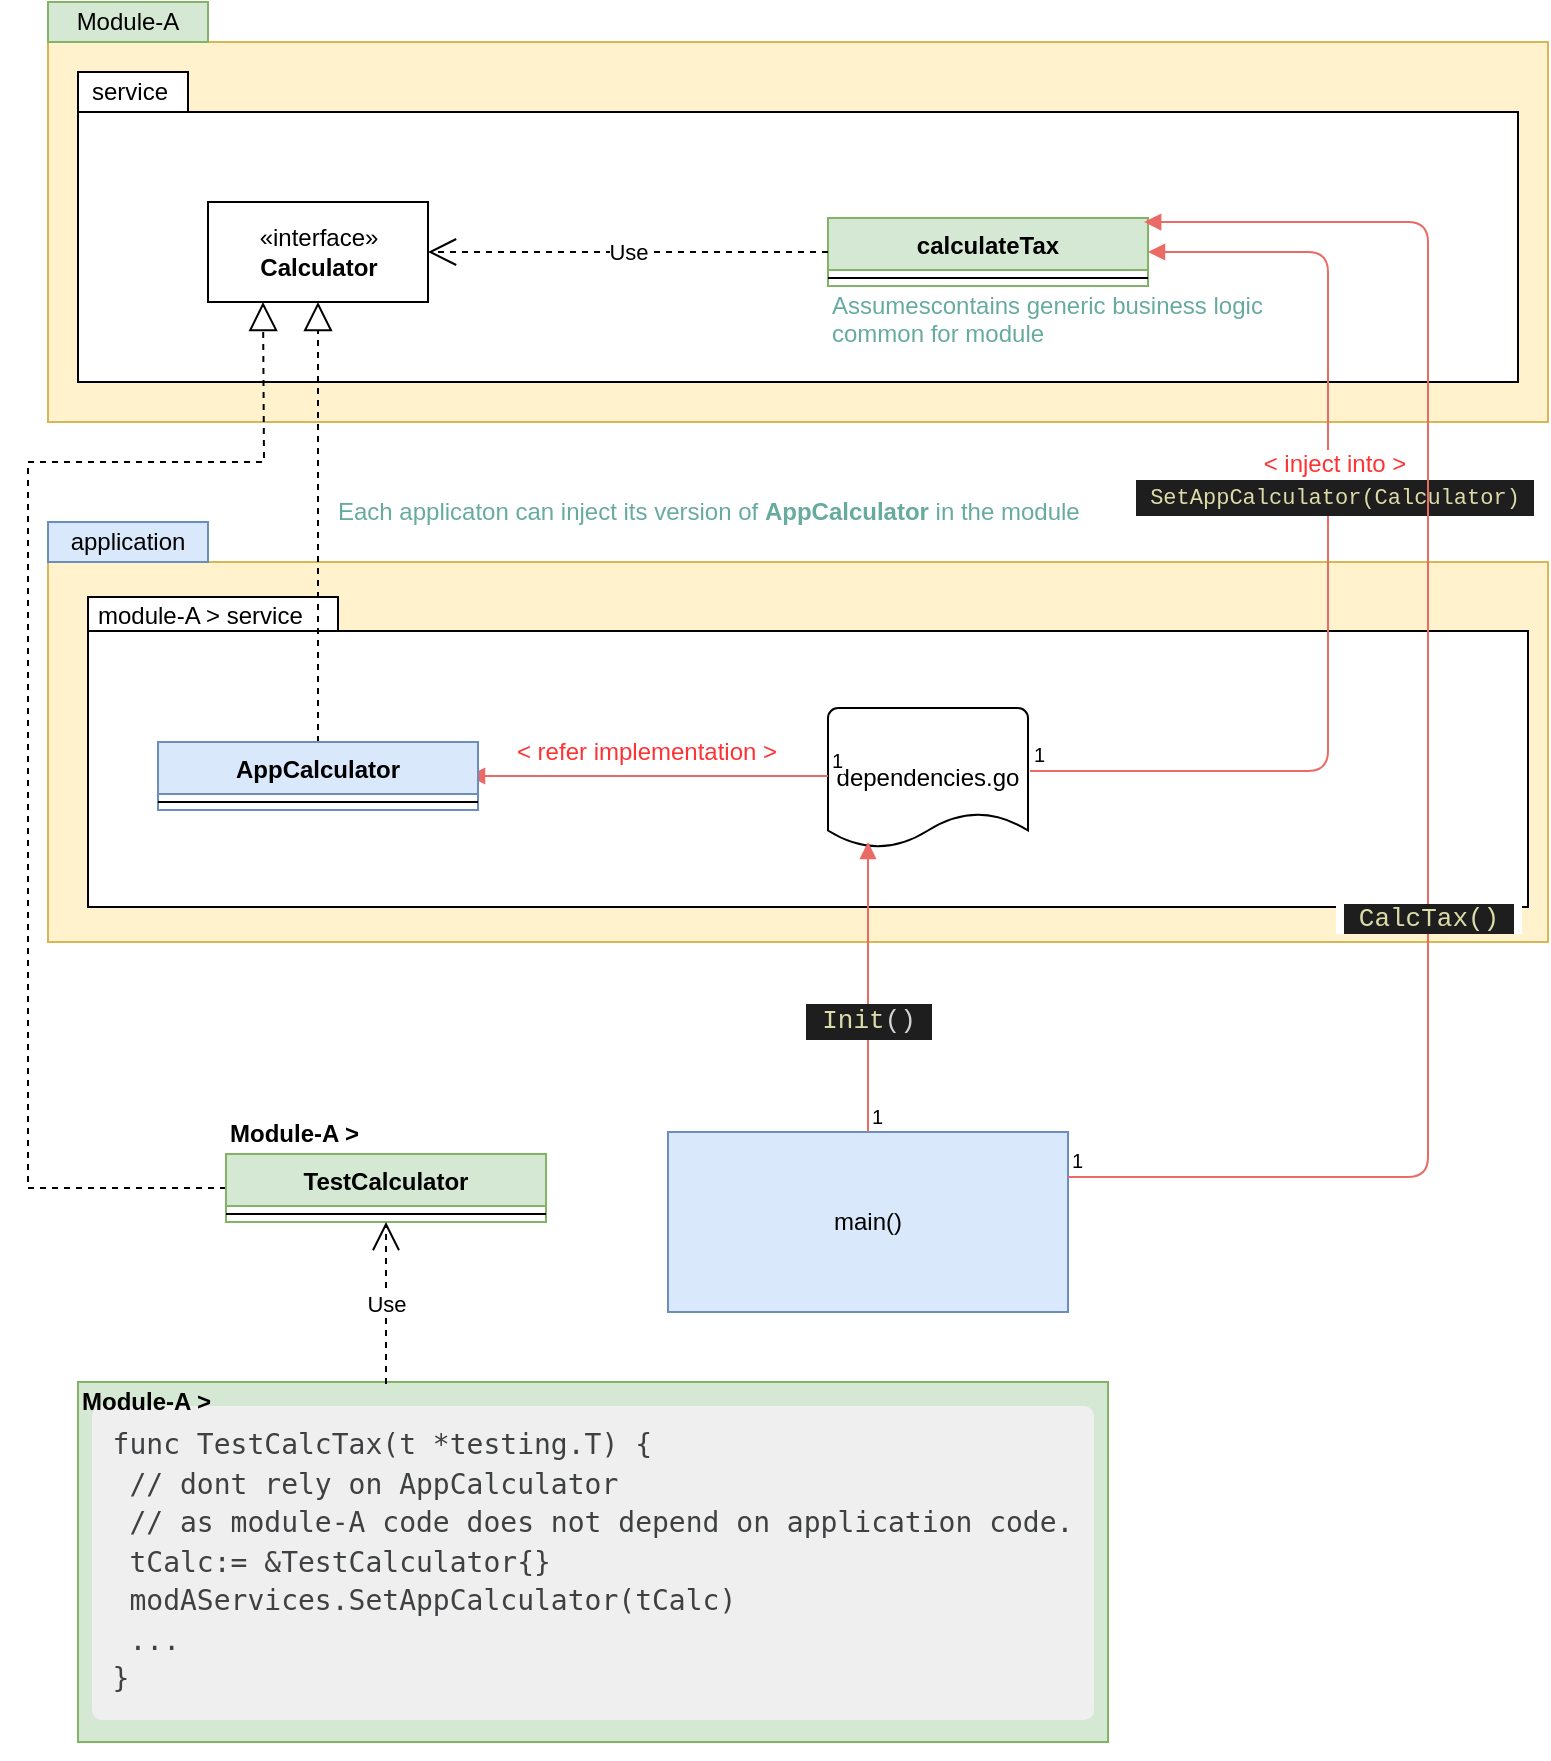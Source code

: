 <mxfile pages="1" version="11.2.5" type="device"><diagram id="lBRg83zDHJQEYiLSdvYr" name="Page-1"><mxGraphModel dx="1024" dy="595" grid="1" gridSize="10" guides="1" tooltips="1" connect="1" arrows="1" fold="1" page="1" pageScale="1" pageWidth="827" pageHeight="1169" math="0" shadow="0"><root><mxCell id="0"/><mxCell id="1" parent="0"/><mxCell id="dqaqRegnM2aaqdnLES54-1" value="" style="whiteSpace=wrap;html=1;fillColor=#fff2cc;strokeColor=#d6b656;" parent="1" vertex="1"><mxGeometry x="40" y="50" width="750" height="190" as="geometry"/></mxCell><mxCell id="dqaqRegnM2aaqdnLES54-8" value="" style="shape=folder;fontStyle=1;spacingTop=10;tabWidth=55;tabHeight=20;tabPosition=left;html=1;" parent="1" vertex="1"><mxGeometry x="55" y="65" width="720" height="155" as="geometry"/></mxCell><mxCell id="dqaqRegnM2aaqdnLES54-2" value="Module-A" style="text;html=1;strokeColor=#82b366;fillColor=#d5e8d4;align=center;verticalAlign=middle;whiteSpace=wrap;rounded=0;" parent="1" vertex="1"><mxGeometry x="40" y="30" width="80" height="20" as="geometry"/></mxCell><mxCell id="dqaqRegnM2aaqdnLES54-9" value="service" style="text;html=1;resizable=0;points=[];autosize=1;align=left;verticalAlign=top;spacingTop=-4;" parent="1" vertex="1"><mxGeometry x="60" y="65" width="50" height="20" as="geometry"/></mxCell><mxCell id="dqaqRegnM2aaqdnLES54-10" value="«interface»&lt;br&gt;&lt;b&gt;Calculator&lt;/b&gt;" style="html=1;fillColor=none;" parent="1" vertex="1"><mxGeometry x="120" y="130" width="110" height="50" as="geometry"/></mxCell><mxCell id="dqaqRegnM2aaqdnLES54-11" value="calculateTax" style="swimlane;fontStyle=1;align=center;verticalAlign=top;childLayout=stackLayout;horizontal=1;startSize=26;horizontalStack=0;resizeParent=1;resizeParentMax=0;resizeLast=0;collapsible=1;marginBottom=0;fillColor=#d5e8d4;strokeColor=#82b366;" parent="1" vertex="1"><mxGeometry x="430" y="138" width="160" height="34" as="geometry"/></mxCell><mxCell id="dqaqRegnM2aaqdnLES54-13" value="" style="line;strokeWidth=1;fillColor=none;align=left;verticalAlign=middle;spacingTop=-1;spacingLeft=3;spacingRight=3;rotatable=0;labelPosition=right;points=[];portConstraint=eastwest;" parent="dqaqRegnM2aaqdnLES54-11" vertex="1"><mxGeometry y="26" width="160" height="8" as="geometry"/></mxCell><mxCell id="dqaqRegnM2aaqdnLES54-15" value="Use" style="endArrow=open;endSize=12;dashed=1;html=1;exitX=0;exitY=0.5;exitDx=0;exitDy=0;entryX=1;entryY=0.5;entryDx=0;entryDy=0;" parent="1" source="dqaqRegnM2aaqdnLES54-11" target="dqaqRegnM2aaqdnLES54-10" edge="1"><mxGeometry width="160" relative="1" as="geometry"><mxPoint x="40" y="680" as="sourcePoint"/><mxPoint x="200" y="680" as="targetPoint"/></mxGeometry></mxCell><mxCell id="dqaqRegnM2aaqdnLES54-16" value="Assumescontains generic business logic&lt;br&gt;common for module" style="text;html=1;resizable=0;points=[];autosize=1;align=left;verticalAlign=top;spacingTop=-4;fontColor=#67AB9F;" parent="1" vertex="1"><mxGeometry x="430" y="172" width="230" height="30" as="geometry"/></mxCell><mxCell id="dqaqRegnM2aaqdnLES54-18" value="" style="whiteSpace=wrap;html=1;fillColor=#fff2cc;strokeColor=#d6b656;" parent="1" vertex="1"><mxGeometry x="40" y="310" width="750" height="190" as="geometry"/></mxCell><mxCell id="dqaqRegnM2aaqdnLES54-19" value="application" style="text;html=1;strokeColor=#6c8ebf;fillColor=#dae8fc;align=center;verticalAlign=middle;whiteSpace=wrap;rounded=0;" parent="1" vertex="1"><mxGeometry x="40" y="290" width="80" height="20" as="geometry"/></mxCell><mxCell id="dqaqRegnM2aaqdnLES54-20" value="" style="shape=folder;fontStyle=1;spacingTop=10;tabWidth=125;tabHeight=17;tabPosition=left;html=1;" parent="1" vertex="1"><mxGeometry x="60" y="327.5" width="720" height="155" as="geometry"/></mxCell><mxCell id="dqaqRegnM2aaqdnLES54-21" value="&lt;font color=&quot;#000000&quot;&gt;module-A &amp;gt; service&lt;/font&gt;" style="text;html=1;resizable=0;points=[];autosize=1;align=left;verticalAlign=top;spacingTop=-4;fontColor=#67AB9F;" parent="1" vertex="1"><mxGeometry x="63" y="326.5" width="120" height="20" as="geometry"/></mxCell><mxCell id="dqaqRegnM2aaqdnLES54-25" value="" style="endArrow=block;dashed=1;endFill=0;endSize=12;html=1;fontColor=#67AB9F;entryX=0.5;entryY=1;entryDx=0;entryDy=0;exitX=0.5;exitY=0;exitDx=0;exitDy=0;" parent="1" target="dqaqRegnM2aaqdnLES54-10" edge="1"><mxGeometry width="160" relative="1" as="geometry"><mxPoint x="175" y="400" as="sourcePoint"/><mxPoint x="200" y="520" as="targetPoint"/></mxGeometry></mxCell><mxCell id="dqaqRegnM2aaqdnLES54-26" value="Each applicaton can inject its version of &lt;b&gt;AppCalculator&lt;/b&gt; in the module" style="text;html=1;resizable=0;points=[];autosize=1;align=left;verticalAlign=top;spacingTop=-4;fontColor=#67AB9F;" parent="1" vertex="1"><mxGeometry x="183" y="275" width="390" height="20" as="geometry"/></mxCell><mxCell id="dqaqRegnM2aaqdnLES54-27" value="&lt;font color=&quot;#000000&quot;&gt;dependencies.go&lt;/font&gt;" style="strokeWidth=1;html=1;shape=mxgraph.flowchart.document2;whiteSpace=wrap;size=0.25;fillColor=#ffffff;fontColor=#67AB9F;" parent="1" vertex="1"><mxGeometry x="430" y="383" width="100" height="70" as="geometry"/></mxCell><mxCell id="dqaqRegnM2aaqdnLES54-28" value="" style="endArrow=block;endFill=1;html=1;edgeStyle=orthogonalEdgeStyle;align=left;verticalAlign=top;fontColor=#67AB9F;entryX=1;entryY=0.5;entryDx=0;entryDy=0;exitX=1.01;exitY=0.45;exitDx=0;exitDy=0;exitPerimeter=0;strokeColor=#EA6B66;" parent="1" source="dqaqRegnM2aaqdnLES54-27" target="dqaqRegnM2aaqdnLES54-11" edge="1"><mxGeometry x="-1" relative="1" as="geometry"><mxPoint x="40" y="520" as="sourcePoint"/><mxPoint x="200" y="520" as="targetPoint"/><Array as="points"><mxPoint x="680" y="414"/><mxPoint x="680" y="155"/></Array></mxGeometry></mxCell><mxCell id="dqaqRegnM2aaqdnLES54-29" value="1" style="resizable=0;html=1;align=left;verticalAlign=bottom;labelBackgroundColor=#ffffff;fontSize=10;" parent="dqaqRegnM2aaqdnLES54-28" connectable="0" vertex="1"><mxGeometry x="-1" relative="1" as="geometry"/></mxCell><mxCell id="dqaqRegnM2aaqdnLES54-30" value="&lt;font color=&quot;#ff3333&quot;&gt;&amp;lt; inject into &amp;gt;&lt;br&gt;&lt;/font&gt;&lt;div style=&quot;color: rgb(212 , 212 , 212) ; background-color: rgb(30 , 30 , 30) ; font-family: &amp;#34;consolas&amp;#34; , &amp;#34;courier new&amp;#34; , monospace ; line-height: 18px ; white-space: pre&quot;&gt;&lt;span style=&quot;color: rgb(220 , 220 , 170)&quot;&gt;&lt;font style=&quot;font-size: 11px&quot;&gt; SetAppCalculator(Calculator) &lt;/font&gt;&lt;/span&gt;&lt;/div&gt;" style="text;html=1;resizable=0;points=[];align=center;verticalAlign=middle;labelBackgroundColor=#ffffff;fontColor=#67AB9F;" parent="dqaqRegnM2aaqdnLES54-28" vertex="1" connectable="0"><mxGeometry x="0.177" y="-3" relative="1" as="geometry"><mxPoint as="offset"/></mxGeometry></mxCell><mxCell id="dqaqRegnM2aaqdnLES54-31" value="" style="endArrow=block;endFill=1;html=1;edgeStyle=orthogonalEdgeStyle;align=left;verticalAlign=top;fontColor=#67AB9F;strokeColor=#EA6B66;" parent="1" edge="1"><mxGeometry x="-1" relative="1" as="geometry"><mxPoint x="430" y="417" as="sourcePoint"/><mxPoint x="250" y="417" as="targetPoint"/></mxGeometry></mxCell><mxCell id="dqaqRegnM2aaqdnLES54-32" value="1" style="resizable=0;html=1;align=left;verticalAlign=bottom;labelBackgroundColor=#ffffff;fontSize=10;" parent="dqaqRegnM2aaqdnLES54-31" connectable="0" vertex="1"><mxGeometry x="-1" relative="1" as="geometry"/></mxCell><mxCell id="dqaqRegnM2aaqdnLES54-33" value="&lt;font color=&quot;#ff3333&quot;&gt;&amp;lt; refer implementation &amp;gt;&lt;/font&gt;" style="text;html=1;resizable=0;points=[];align=center;verticalAlign=middle;labelBackgroundColor=#ffffff;fontColor=#67AB9F;" parent="dqaqRegnM2aaqdnLES54-31" vertex="1" connectable="0"><mxGeometry x="0.177" y="-3" relative="1" as="geometry"><mxPoint x="14.5" y="-9" as="offset"/></mxGeometry></mxCell><mxCell id="dqaqRegnM2aaqdnLES54-36" value="main()" style="text;html=1;strokeColor=#6c8ebf;fillColor=#dae8fc;align=center;verticalAlign=middle;whiteSpace=wrap;rounded=0;" parent="1" vertex="1"><mxGeometry x="350" y="595" width="200" height="90" as="geometry"/></mxCell><mxCell id="dqaqRegnM2aaqdnLES54-42" value="" style="endArrow=block;endFill=1;html=1;edgeStyle=orthogonalEdgeStyle;align=left;verticalAlign=top;fontColor=#67AB9F;strokeColor=#EA6B66;" parent="1" source="dqaqRegnM2aaqdnLES54-36" edge="1"><mxGeometry x="-1" relative="1" as="geometry"><mxPoint x="458" y="580" as="sourcePoint"/><mxPoint x="450" y="450" as="targetPoint"/></mxGeometry></mxCell><mxCell id="dqaqRegnM2aaqdnLES54-43" value="1" style="resizable=0;html=1;align=left;verticalAlign=bottom;labelBackgroundColor=#ffffff;fontSize=10;" parent="dqaqRegnM2aaqdnLES54-42" connectable="0" vertex="1"><mxGeometry x="-1" relative="1" as="geometry"/></mxCell><mxCell id="dqaqRegnM2aaqdnLES54-45" value="&lt;div style=&quot;color: rgb(212 , 212 , 212) ; background-color: rgb(30 , 30 , 30) ; font-family: &amp;#34;consolas&amp;#34; , &amp;#34;courier new&amp;#34; , monospace ; font-size: 13px ; line-height: 18px ; white-space: pre&quot;&gt;&lt;span style=&quot;color: #dcdcaa&quot;&gt; Init&lt;/span&gt;() &lt;/div&gt;" style="text;html=1;resizable=0;points=[];align=center;verticalAlign=middle;labelBackgroundColor=#ffffff;fontColor=#67AB9F;" parent="dqaqRegnM2aaqdnLES54-42" vertex="1" connectable="0"><mxGeometry x="-0.224" relative="1" as="geometry"><mxPoint as="offset"/></mxGeometry></mxCell><mxCell id="dqaqRegnM2aaqdnLES54-46" value="" style="endArrow=block;endFill=1;html=1;edgeStyle=orthogonalEdgeStyle;align=left;verticalAlign=top;fontColor=#67AB9F;strokeColor=#EA6B66;entryX=0.988;entryY=0.059;entryDx=0;entryDy=0;entryPerimeter=0;exitX=1;exitY=0.25;exitDx=0;exitDy=0;" parent="1" source="dqaqRegnM2aaqdnLES54-36" target="dqaqRegnM2aaqdnLES54-11" edge="1"><mxGeometry x="-1" relative="1" as="geometry"><mxPoint x="460" y="594" as="sourcePoint"/><mxPoint x="460" y="460" as="targetPoint"/><Array as="points"><mxPoint x="730" y="617"/><mxPoint x="730" y="140"/></Array></mxGeometry></mxCell><mxCell id="dqaqRegnM2aaqdnLES54-47" value="1" style="resizable=0;html=1;align=left;verticalAlign=bottom;labelBackgroundColor=#ffffff;fontSize=10;" parent="dqaqRegnM2aaqdnLES54-46" connectable="0" vertex="1"><mxGeometry x="-1" relative="1" as="geometry"/></mxCell><mxCell id="dqaqRegnM2aaqdnLES54-48" value="&lt;font color=&quot;#ff3333&quot;&gt;&amp;nbsp;&lt;/font&gt;&lt;span style=&quot;color: rgb(220 , 220 , 170) ; background-color: rgb(30 , 30 , 30) ; font-family: &amp;#34;consolas&amp;#34; , &amp;#34;courier new&amp;#34; , monospace ; font-size: 13px ; white-space: pre&quot;&gt; CalcTax() &lt;/span&gt;&lt;span style=&quot;color: rgb(255 , 51 , 51)&quot;&gt;&amp;nbsp;&lt;/span&gt;" style="text;html=1;resizable=0;points=[];align=center;verticalAlign=middle;labelBackgroundColor=#ffffff;fontColor=#67AB9F;" parent="dqaqRegnM2aaqdnLES54-46" vertex="1" connectable="0"><mxGeometry x="-0.224" relative="1" as="geometry"><mxPoint as="offset"/></mxGeometry></mxCell><mxCell id="fBiokaShLD_QHgB6oFYt-1" value="&lt;pre style=&quot;font-family: &amp;#34;menlo&amp;#34; , monospace ; font-size: 0.875rem ; line-height: 1.4 ; overflow-x: auto ; margin: 1.25rem ; background: rgb(239 , 239 , 239) ; padding: 0.625rem ; border-radius: 0.312rem ; color: rgb(62 , 64 , 66) ; text-align: left&quot;&gt;func TestCalcTax(t *testing.T) {&lt;br&gt; // dont rely on AppCalculator&lt;br&gt; // as module-A code does not depend on application code.&lt;br&gt; tCalc:= &amp;amp;TestCalculator{}&lt;br&gt; modAServices.SetAppCalculator(tCalc)&lt;br&gt; ... &lt;br&gt;}&lt;/pre&gt;" style="text;html=1;strokeColor=#82b366;fillColor=#d5e8d4;align=center;verticalAlign=middle;whiteSpace=wrap;rounded=0;" parent="1" vertex="1"><mxGeometry x="55" y="720" width="515" height="180" as="geometry"/></mxCell><mxCell id="fBiokaShLD_QHgB6oFYt-2" value="" style="endArrow=block;dashed=1;endFill=0;endSize=12;html=1;fontColor=#67AB9F;entryX=0.25;entryY=1;entryDx=0;entryDy=0;exitX=0;exitY=0.5;exitDx=0;exitDy=0;rounded=0;" parent="1" source="fBiokaShLD_QHgB6oFYt-5" edge="1" target="dqaqRegnM2aaqdnLES54-10"><mxGeometry width="160" relative="1" as="geometry"><mxPoint x="210" y="670" as="sourcePoint"/><mxPoint x="210" y="180" as="targetPoint"/><Array as="points"><mxPoint x="30" y="623"/><mxPoint x="30" y="260"/><mxPoint x="148" y="260"/></Array></mxGeometry></mxCell><mxCell id="fBiokaShLD_QHgB6oFYt-3" value="AppCalculator" style="swimlane;fontStyle=1;align=center;verticalAlign=top;childLayout=stackLayout;horizontal=1;startSize=26;horizontalStack=0;resizeParent=1;resizeParentMax=0;resizeLast=0;collapsible=1;marginBottom=0;fillColor=#dae8fc;strokeColor=#6c8ebf;" parent="1" vertex="1"><mxGeometry x="95" y="400" width="160" height="34" as="geometry"/></mxCell><mxCell id="fBiokaShLD_QHgB6oFYt-4" value="" style="line;strokeWidth=1;fillColor=none;align=left;verticalAlign=middle;spacingTop=-1;spacingLeft=3;spacingRight=3;rotatable=0;labelPosition=right;points=[];portConstraint=eastwest;" parent="fBiokaShLD_QHgB6oFYt-3" vertex="1"><mxGeometry y="26" width="160" height="8" as="geometry"/></mxCell><mxCell id="fBiokaShLD_QHgB6oFYt-5" value="TestCalculator" style="swimlane;fontStyle=1;align=center;verticalAlign=top;childLayout=stackLayout;horizontal=1;startSize=26;horizontalStack=0;resizeParent=1;resizeParentMax=0;resizeLast=0;collapsible=1;marginBottom=0;fillColor=#d5e8d4;strokeColor=#82b366;" parent="1" vertex="1"><mxGeometry x="129" y="606" width="160" height="34" as="geometry"/></mxCell><mxCell id="fBiokaShLD_QHgB6oFYt-6" value="" style="line;strokeWidth=1;fillColor=none;align=left;verticalAlign=middle;spacingTop=-1;spacingLeft=3;spacingRight=3;rotatable=0;labelPosition=right;points=[];portConstraint=eastwest;" parent="fBiokaShLD_QHgB6oFYt-5" vertex="1"><mxGeometry y="26" width="160" height="8" as="geometry"/></mxCell><mxCell id="fBiokaShLD_QHgB6oFYt-7" value="Use" style="endArrow=open;endSize=12;dashed=1;html=1;entryX=0.5;entryY=1;entryDx=0;entryDy=0;" parent="1" target="fBiokaShLD_QHgB6oFYt-5" edge="1"><mxGeometry width="160" relative="1" as="geometry"><mxPoint x="209" y="721" as="sourcePoint"/><mxPoint x="213" y="701.6" as="targetPoint"/></mxGeometry></mxCell><mxCell id="PmYUMZZw1z3yd70Meqkb-1" value="&lt;b&gt;Module-A &amp;gt;&amp;nbsp;&lt;/b&gt;" style="text;html=1;resizable=0;points=[];autosize=1;align=left;verticalAlign=top;spacingTop=-4;" vertex="1" parent="1"><mxGeometry x="129" y="586" width="80" height="20" as="geometry"/></mxCell><mxCell id="PmYUMZZw1z3yd70Meqkb-2" value="&lt;b&gt;Module-A &amp;gt;&amp;nbsp;&lt;/b&gt;" style="text;html=1;resizable=0;points=[];autosize=1;align=left;verticalAlign=top;spacingTop=-4;" vertex="1" parent="1"><mxGeometry x="55" y="720" width="80" height="20" as="geometry"/></mxCell></root></mxGraphModel></diagram></mxfile>